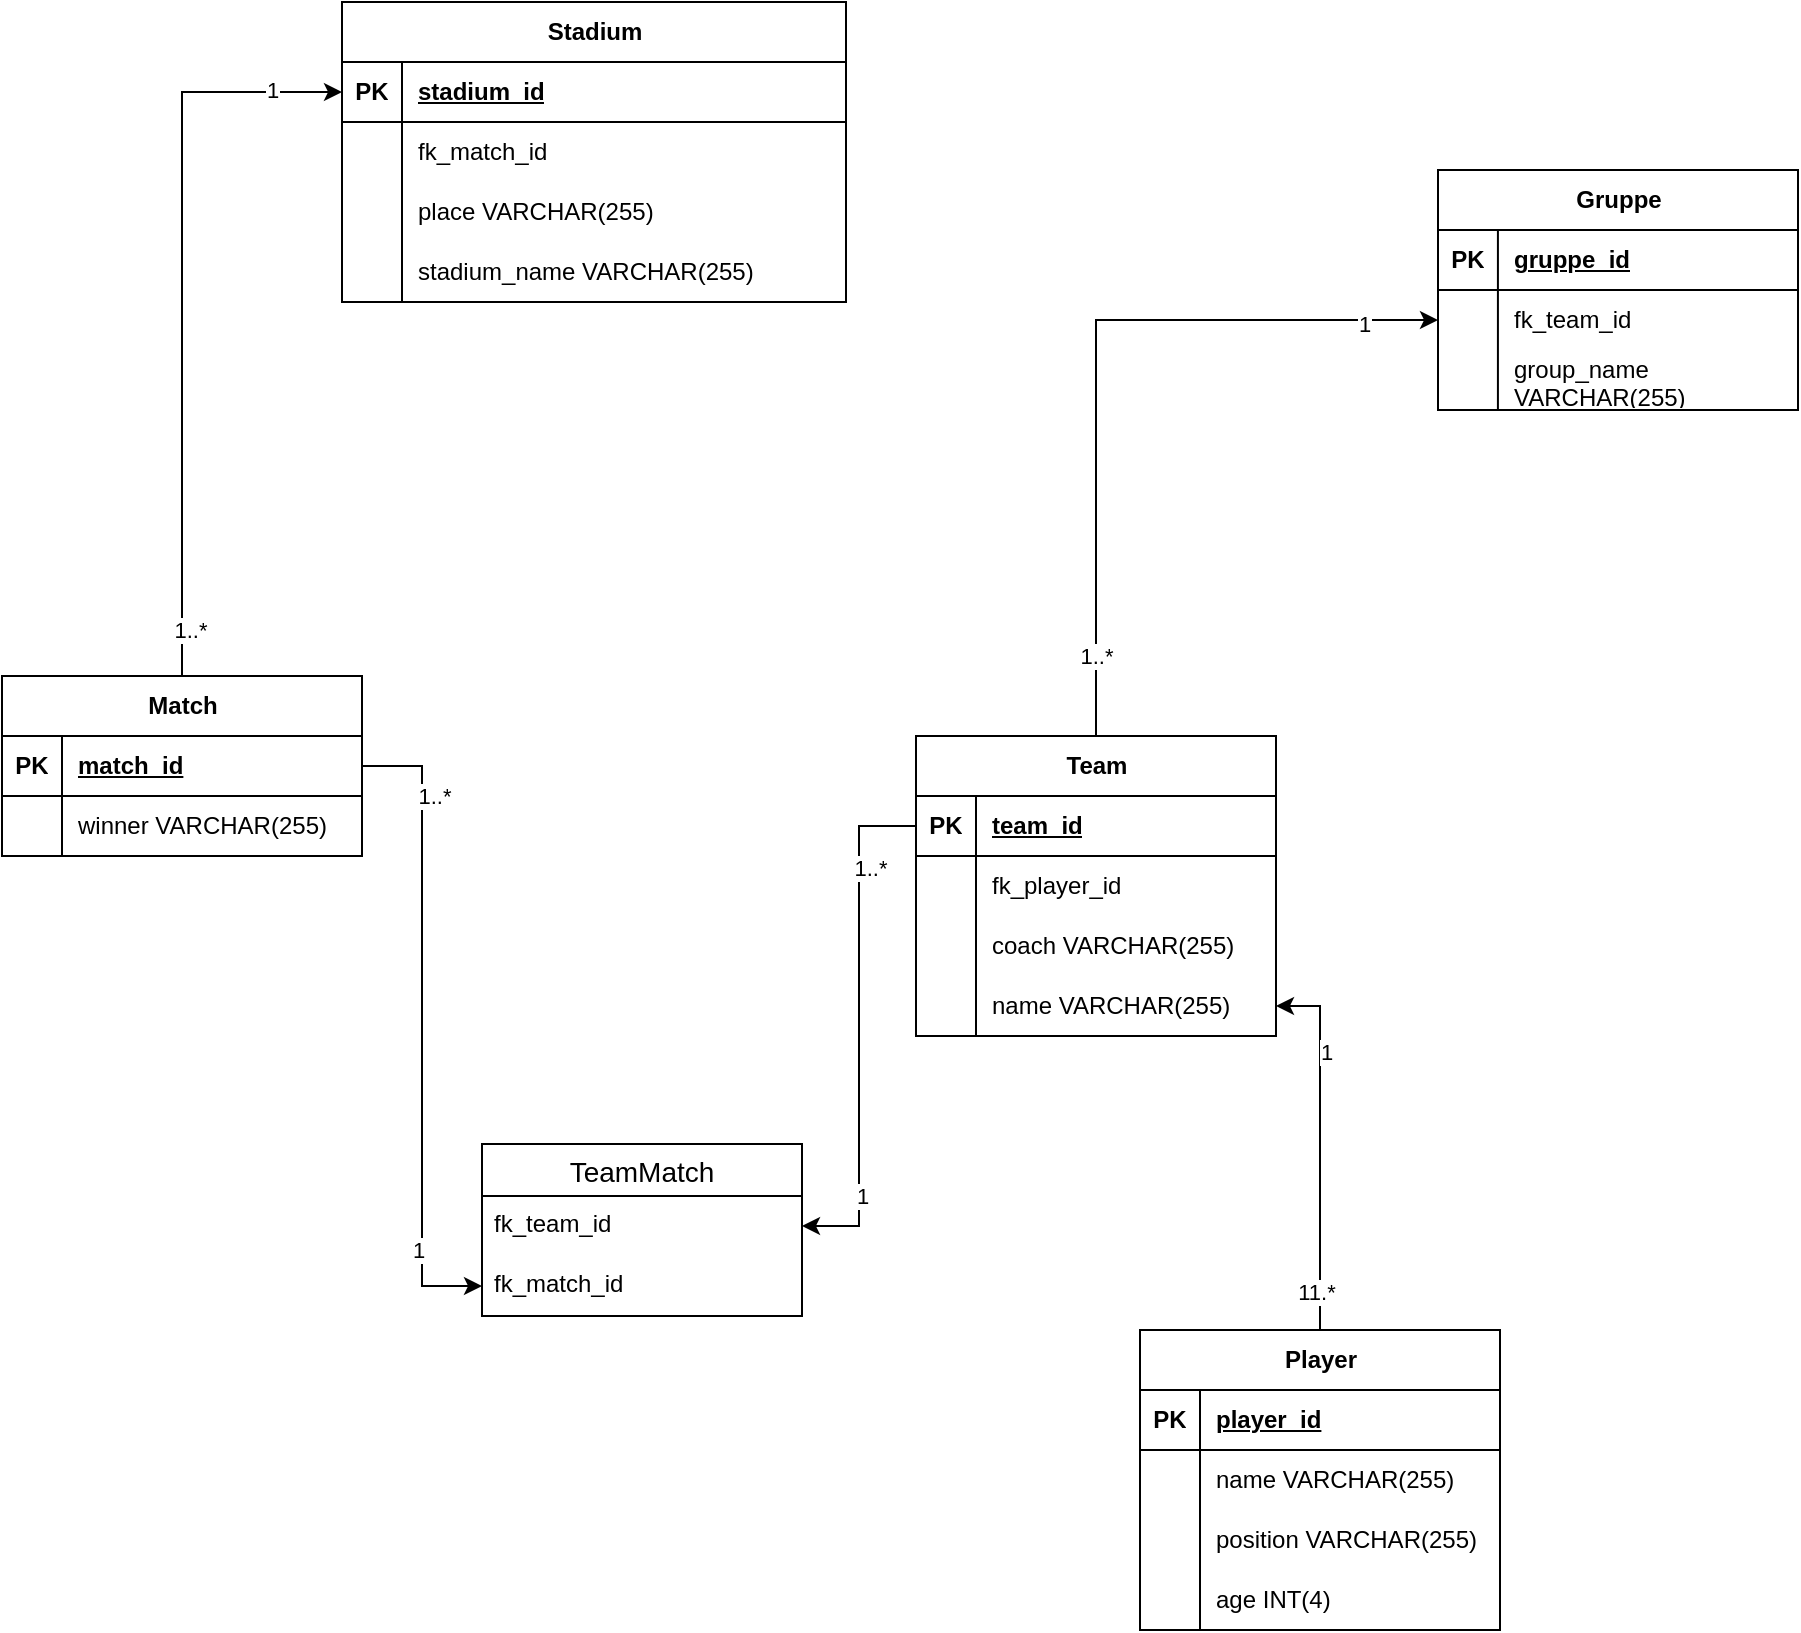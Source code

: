 <mxfile version="24.6.4" type="device">
  <diagram name="Seite-1" id="gtssLgWFknGZqNVbIbdd">
    <mxGraphModel dx="2261" dy="892" grid="0" gridSize="10" guides="1" tooltips="1" connect="1" arrows="1" fold="1" page="1" pageScale="1" pageWidth="827" pageHeight="1169" math="0" shadow="0">
      <root>
        <mxCell id="0" />
        <mxCell id="1" parent="0" />
        <mxCell id="5WBxHAJdHfS5ykSwd_su-1" style="edgeStyle=orthogonalEdgeStyle;rounded=0;orthogonalLoop=1;jettySize=auto;html=1;exitX=0.5;exitY=0;exitDx=0;exitDy=0;entryX=1;entryY=0.5;entryDx=0;entryDy=0;" edge="1" parent="1" source="5WBxHAJdHfS5ykSwd_su-4" target="5WBxHAJdHfS5ykSwd_su-48">
          <mxGeometry relative="1" as="geometry" />
        </mxCell>
        <mxCell id="5WBxHAJdHfS5ykSwd_su-2" value="1" style="edgeLabel;html=1;align=center;verticalAlign=middle;resizable=0;points=[];" vertex="1" connectable="0" parent="5WBxHAJdHfS5ykSwd_su-1">
          <mxGeometry x="0.509" y="-3" relative="1" as="geometry">
            <mxPoint as="offset" />
          </mxGeometry>
        </mxCell>
        <mxCell id="5WBxHAJdHfS5ykSwd_su-3" value="11.*" style="edgeLabel;html=1;align=center;verticalAlign=middle;resizable=0;points=[];" vertex="1" connectable="0" parent="5WBxHAJdHfS5ykSwd_su-1">
          <mxGeometry x="-0.792" y="2" relative="1" as="geometry">
            <mxPoint as="offset" />
          </mxGeometry>
        </mxCell>
        <mxCell id="5WBxHAJdHfS5ykSwd_su-4" value="Player" style="shape=table;startSize=30;container=1;collapsible=1;childLayout=tableLayout;fixedRows=1;rowLines=0;fontStyle=1;align=center;resizeLast=1;html=1;" vertex="1" parent="1">
          <mxGeometry x="552" y="741" width="180" height="150" as="geometry" />
        </mxCell>
        <mxCell id="5WBxHAJdHfS5ykSwd_su-5" value="" style="shape=tableRow;horizontal=0;startSize=0;swimlaneHead=0;swimlaneBody=0;fillColor=none;collapsible=0;dropTarget=0;points=[[0,0.5],[1,0.5]];portConstraint=eastwest;top=0;left=0;right=0;bottom=1;" vertex="1" parent="5WBxHAJdHfS5ykSwd_su-4">
          <mxGeometry y="30" width="180" height="30" as="geometry" />
        </mxCell>
        <mxCell id="5WBxHAJdHfS5ykSwd_su-6" value="PK" style="shape=partialRectangle;connectable=0;fillColor=none;top=0;left=0;bottom=0;right=0;fontStyle=1;overflow=hidden;whiteSpace=wrap;html=1;" vertex="1" parent="5WBxHAJdHfS5ykSwd_su-5">
          <mxGeometry width="30" height="30" as="geometry">
            <mxRectangle width="30" height="30" as="alternateBounds" />
          </mxGeometry>
        </mxCell>
        <mxCell id="5WBxHAJdHfS5ykSwd_su-7" value="player_id" style="shape=partialRectangle;connectable=0;fillColor=none;top=0;left=0;bottom=0;right=0;align=left;spacingLeft=6;fontStyle=5;overflow=hidden;whiteSpace=wrap;html=1;" vertex="1" parent="5WBxHAJdHfS5ykSwd_su-5">
          <mxGeometry x="30" width="150" height="30" as="geometry">
            <mxRectangle width="150" height="30" as="alternateBounds" />
          </mxGeometry>
        </mxCell>
        <mxCell id="5WBxHAJdHfS5ykSwd_su-8" value="" style="shape=tableRow;horizontal=0;startSize=0;swimlaneHead=0;swimlaneBody=0;fillColor=none;collapsible=0;dropTarget=0;points=[[0,0.5],[1,0.5]];portConstraint=eastwest;top=0;left=0;right=0;bottom=0;" vertex="1" parent="5WBxHAJdHfS5ykSwd_su-4">
          <mxGeometry y="60" width="180" height="30" as="geometry" />
        </mxCell>
        <mxCell id="5WBxHAJdHfS5ykSwd_su-9" value="" style="shape=partialRectangle;connectable=0;fillColor=none;top=0;left=0;bottom=0;right=0;editable=1;overflow=hidden;whiteSpace=wrap;html=1;" vertex="1" parent="5WBxHAJdHfS5ykSwd_su-8">
          <mxGeometry width="30" height="30" as="geometry">
            <mxRectangle width="30" height="30" as="alternateBounds" />
          </mxGeometry>
        </mxCell>
        <mxCell id="5WBxHAJdHfS5ykSwd_su-10" value="name VARCHAR(255)" style="shape=partialRectangle;connectable=0;fillColor=none;top=0;left=0;bottom=0;right=0;align=left;spacingLeft=6;overflow=hidden;whiteSpace=wrap;html=1;" vertex="1" parent="5WBxHAJdHfS5ykSwd_su-8">
          <mxGeometry x="30" width="150" height="30" as="geometry">
            <mxRectangle width="150" height="30" as="alternateBounds" />
          </mxGeometry>
        </mxCell>
        <mxCell id="5WBxHAJdHfS5ykSwd_su-11" value="" style="shape=tableRow;horizontal=0;startSize=0;swimlaneHead=0;swimlaneBody=0;fillColor=none;collapsible=0;dropTarget=0;points=[[0,0.5],[1,0.5]];portConstraint=eastwest;top=0;left=0;right=0;bottom=0;" vertex="1" parent="5WBxHAJdHfS5ykSwd_su-4">
          <mxGeometry y="90" width="180" height="30" as="geometry" />
        </mxCell>
        <mxCell id="5WBxHAJdHfS5ykSwd_su-12" value="" style="shape=partialRectangle;connectable=0;fillColor=none;top=0;left=0;bottom=0;right=0;editable=1;overflow=hidden;whiteSpace=wrap;html=1;" vertex="1" parent="5WBxHAJdHfS5ykSwd_su-11">
          <mxGeometry width="30" height="30" as="geometry">
            <mxRectangle width="30" height="30" as="alternateBounds" />
          </mxGeometry>
        </mxCell>
        <mxCell id="5WBxHAJdHfS5ykSwd_su-13" value="position VARCHAR(255)" style="shape=partialRectangle;connectable=0;fillColor=none;top=0;left=0;bottom=0;right=0;align=left;spacingLeft=6;overflow=hidden;whiteSpace=wrap;html=1;" vertex="1" parent="5WBxHAJdHfS5ykSwd_su-11">
          <mxGeometry x="30" width="150" height="30" as="geometry">
            <mxRectangle width="150" height="30" as="alternateBounds" />
          </mxGeometry>
        </mxCell>
        <mxCell id="5WBxHAJdHfS5ykSwd_su-76" style="shape=tableRow;horizontal=0;startSize=0;swimlaneHead=0;swimlaneBody=0;fillColor=none;collapsible=0;dropTarget=0;points=[[0,0.5],[1,0.5]];portConstraint=eastwest;top=0;left=0;right=0;bottom=0;" vertex="1" parent="5WBxHAJdHfS5ykSwd_su-4">
          <mxGeometry y="120" width="180" height="30" as="geometry" />
        </mxCell>
        <mxCell id="5WBxHAJdHfS5ykSwd_su-77" style="shape=partialRectangle;connectable=0;fillColor=none;top=0;left=0;bottom=0;right=0;editable=1;overflow=hidden;whiteSpace=wrap;html=1;" vertex="1" parent="5WBxHAJdHfS5ykSwd_su-76">
          <mxGeometry width="30" height="30" as="geometry">
            <mxRectangle width="30" height="30" as="alternateBounds" />
          </mxGeometry>
        </mxCell>
        <mxCell id="5WBxHAJdHfS5ykSwd_su-78" value="age INT(4)" style="shape=partialRectangle;connectable=0;fillColor=none;top=0;left=0;bottom=0;right=0;align=left;spacingLeft=6;overflow=hidden;whiteSpace=wrap;html=1;" vertex="1" parent="5WBxHAJdHfS5ykSwd_su-76">
          <mxGeometry x="30" width="150" height="30" as="geometry">
            <mxRectangle width="150" height="30" as="alternateBounds" />
          </mxGeometry>
        </mxCell>
        <mxCell id="5WBxHAJdHfS5ykSwd_su-14" value="Gruppe" style="shape=table;startSize=30;container=1;collapsible=1;childLayout=tableLayout;fixedRows=1;rowLines=0;fontStyle=1;align=center;resizeLast=1;html=1;" vertex="1" parent="1">
          <mxGeometry x="701" y="161" width="180" height="120" as="geometry" />
        </mxCell>
        <mxCell id="5WBxHAJdHfS5ykSwd_su-15" value="" style="shape=tableRow;horizontal=0;startSize=0;swimlaneHead=0;swimlaneBody=0;fillColor=none;collapsible=0;dropTarget=0;points=[[0,0.5],[1,0.5]];portConstraint=eastwest;top=0;left=0;right=0;bottom=1;" vertex="1" parent="5WBxHAJdHfS5ykSwd_su-14">
          <mxGeometry y="30" width="180" height="30" as="geometry" />
        </mxCell>
        <mxCell id="5WBxHAJdHfS5ykSwd_su-16" value="PK" style="shape=partialRectangle;connectable=0;fillColor=none;top=0;left=0;bottom=0;right=0;fontStyle=1;overflow=hidden;whiteSpace=wrap;html=1;" vertex="1" parent="5WBxHAJdHfS5ykSwd_su-15">
          <mxGeometry width="29.958" height="30" as="geometry">
            <mxRectangle width="29.958" height="30" as="alternateBounds" />
          </mxGeometry>
        </mxCell>
        <mxCell id="5WBxHAJdHfS5ykSwd_su-17" value="gruppe_id" style="shape=partialRectangle;connectable=0;fillColor=none;top=0;left=0;bottom=0;right=0;align=left;spacingLeft=6;fontStyle=5;overflow=hidden;whiteSpace=wrap;html=1;" vertex="1" parent="5WBxHAJdHfS5ykSwd_su-15">
          <mxGeometry x="29.958" width="150.042" height="30" as="geometry">
            <mxRectangle width="150.042" height="30" as="alternateBounds" />
          </mxGeometry>
        </mxCell>
        <mxCell id="5WBxHAJdHfS5ykSwd_su-18" value="" style="shape=tableRow;horizontal=0;startSize=0;swimlaneHead=0;swimlaneBody=0;fillColor=none;collapsible=0;dropTarget=0;points=[[0,0.5],[1,0.5]];portConstraint=eastwest;top=0;left=0;right=0;bottom=0;" vertex="1" parent="5WBxHAJdHfS5ykSwd_su-14">
          <mxGeometry y="60" width="180" height="30" as="geometry" />
        </mxCell>
        <mxCell id="5WBxHAJdHfS5ykSwd_su-19" value="" style="shape=partialRectangle;connectable=0;fillColor=none;top=0;left=0;bottom=0;right=0;editable=1;overflow=hidden;whiteSpace=wrap;html=1;" vertex="1" parent="5WBxHAJdHfS5ykSwd_su-18">
          <mxGeometry width="29.958" height="30" as="geometry">
            <mxRectangle width="29.958" height="30" as="alternateBounds" />
          </mxGeometry>
        </mxCell>
        <mxCell id="5WBxHAJdHfS5ykSwd_su-20" value="fk_team_id" style="shape=partialRectangle;connectable=0;fillColor=none;top=0;left=0;bottom=0;right=0;align=left;spacingLeft=6;overflow=hidden;whiteSpace=wrap;html=1;" vertex="1" parent="5WBxHAJdHfS5ykSwd_su-18">
          <mxGeometry x="29.958" width="150.042" height="30" as="geometry">
            <mxRectangle width="150.042" height="30" as="alternateBounds" />
          </mxGeometry>
        </mxCell>
        <mxCell id="5WBxHAJdHfS5ykSwd_su-21" style="shape=tableRow;horizontal=0;startSize=0;swimlaneHead=0;swimlaneBody=0;fillColor=none;collapsible=0;dropTarget=0;points=[[0,0.5],[1,0.5]];portConstraint=eastwest;top=0;left=0;right=0;bottom=0;" vertex="1" parent="5WBxHAJdHfS5ykSwd_su-14">
          <mxGeometry y="90" width="180" height="30" as="geometry" />
        </mxCell>
        <mxCell id="5WBxHAJdHfS5ykSwd_su-22" style="shape=partialRectangle;connectable=0;fillColor=none;top=0;left=0;bottom=0;right=0;editable=1;overflow=hidden;whiteSpace=wrap;html=1;" vertex="1" parent="5WBxHAJdHfS5ykSwd_su-21">
          <mxGeometry width="29.958" height="30" as="geometry">
            <mxRectangle width="29.958" height="30" as="alternateBounds" />
          </mxGeometry>
        </mxCell>
        <mxCell id="5WBxHAJdHfS5ykSwd_su-23" value="group_&lt;span style=&quot;background-color: initial;&quot;&gt;name VARCHAR(255)&lt;/span&gt;" style="shape=partialRectangle;connectable=0;fillColor=none;top=0;left=0;bottom=0;right=0;align=left;spacingLeft=6;overflow=hidden;whiteSpace=wrap;html=1;" vertex="1" parent="5WBxHAJdHfS5ykSwd_su-21">
          <mxGeometry x="29.958" width="150.042" height="30" as="geometry">
            <mxRectangle width="150.042" height="30" as="alternateBounds" />
          </mxGeometry>
        </mxCell>
        <mxCell id="5WBxHAJdHfS5ykSwd_su-24" style="edgeStyle=orthogonalEdgeStyle;rounded=0;orthogonalLoop=1;jettySize=auto;html=1;exitX=0.5;exitY=0;exitDx=0;exitDy=0;entryX=0;entryY=0.5;entryDx=0;entryDy=0;" edge="1" parent="1" source="5WBxHAJdHfS5ykSwd_su-28" target="5WBxHAJdHfS5ykSwd_su-52">
          <mxGeometry relative="1" as="geometry" />
        </mxCell>
        <mxCell id="5WBxHAJdHfS5ykSwd_su-25" value="1" style="edgeLabel;html=1;align=center;verticalAlign=middle;resizable=0;points=[];" vertex="1" connectable="0" parent="5WBxHAJdHfS5ykSwd_su-24">
          <mxGeometry x="-0.877" relative="1" as="geometry">
            <mxPoint as="offset" />
          </mxGeometry>
        </mxCell>
        <mxCell id="5WBxHAJdHfS5ykSwd_su-26" value="1" style="edgeLabel;html=1;align=center;verticalAlign=middle;resizable=0;points=[];" vertex="1" connectable="0" parent="5WBxHAJdHfS5ykSwd_su-24">
          <mxGeometry x="0.808" y="1" relative="1" as="geometry">
            <mxPoint as="offset" />
          </mxGeometry>
        </mxCell>
        <mxCell id="5WBxHAJdHfS5ykSwd_su-27" value="1..*" style="edgeLabel;html=1;align=center;verticalAlign=middle;resizable=0;points=[];" vertex="1" connectable="0" parent="5WBxHAJdHfS5ykSwd_su-24">
          <mxGeometry x="-0.877" y="-4" relative="1" as="geometry">
            <mxPoint as="offset" />
          </mxGeometry>
        </mxCell>
        <mxCell id="5WBxHAJdHfS5ykSwd_su-28" value="Match" style="shape=table;startSize=30;container=1;collapsible=1;childLayout=tableLayout;fixedRows=1;rowLines=0;fontStyle=1;align=center;resizeLast=1;html=1;" vertex="1" parent="1">
          <mxGeometry x="-17" y="414" width="180" height="90" as="geometry" />
        </mxCell>
        <mxCell id="5WBxHAJdHfS5ykSwd_su-29" value="" style="shape=tableRow;horizontal=0;startSize=0;swimlaneHead=0;swimlaneBody=0;fillColor=none;collapsible=0;dropTarget=0;points=[[0,0.5],[1,0.5]];portConstraint=eastwest;top=0;left=0;right=0;bottom=1;" vertex="1" parent="5WBxHAJdHfS5ykSwd_su-28">
          <mxGeometry y="30" width="180" height="30" as="geometry" />
        </mxCell>
        <mxCell id="5WBxHAJdHfS5ykSwd_su-30" value="PK" style="shape=partialRectangle;connectable=0;fillColor=none;top=0;left=0;bottom=0;right=0;fontStyle=1;overflow=hidden;whiteSpace=wrap;html=1;" vertex="1" parent="5WBxHAJdHfS5ykSwd_su-29">
          <mxGeometry width="30" height="30" as="geometry">
            <mxRectangle width="30" height="30" as="alternateBounds" />
          </mxGeometry>
        </mxCell>
        <mxCell id="5WBxHAJdHfS5ykSwd_su-31" value="match_id" style="shape=partialRectangle;connectable=0;fillColor=none;top=0;left=0;bottom=0;right=0;align=left;spacingLeft=6;fontStyle=5;overflow=hidden;whiteSpace=wrap;html=1;" vertex="1" parent="5WBxHAJdHfS5ykSwd_su-29">
          <mxGeometry x="30" width="150" height="30" as="geometry">
            <mxRectangle width="150" height="30" as="alternateBounds" />
          </mxGeometry>
        </mxCell>
        <mxCell id="5WBxHAJdHfS5ykSwd_su-32" value="" style="shape=tableRow;horizontal=0;startSize=0;swimlaneHead=0;swimlaneBody=0;fillColor=none;collapsible=0;dropTarget=0;points=[[0,0.5],[1,0.5]];portConstraint=eastwest;top=0;left=0;right=0;bottom=0;" vertex="1" parent="5WBxHAJdHfS5ykSwd_su-28">
          <mxGeometry y="60" width="180" height="30" as="geometry" />
        </mxCell>
        <mxCell id="5WBxHAJdHfS5ykSwd_su-33" value="" style="shape=partialRectangle;connectable=0;fillColor=none;top=0;left=0;bottom=0;right=0;editable=1;overflow=hidden;whiteSpace=wrap;html=1;" vertex="1" parent="5WBxHAJdHfS5ykSwd_su-32">
          <mxGeometry width="30" height="30" as="geometry">
            <mxRectangle width="30" height="30" as="alternateBounds" />
          </mxGeometry>
        </mxCell>
        <mxCell id="5WBxHAJdHfS5ykSwd_su-34" value="winner VARCHAR(255)" style="shape=partialRectangle;connectable=0;fillColor=none;top=0;left=0;bottom=0;right=0;align=left;spacingLeft=6;overflow=hidden;whiteSpace=wrap;html=1;" vertex="1" parent="5WBxHAJdHfS5ykSwd_su-32">
          <mxGeometry x="30" width="150" height="30" as="geometry">
            <mxRectangle width="150" height="30" as="alternateBounds" />
          </mxGeometry>
        </mxCell>
        <mxCell id="5WBxHAJdHfS5ykSwd_su-35" style="edgeStyle=orthogonalEdgeStyle;rounded=0;orthogonalLoop=1;jettySize=auto;html=1;exitX=0.5;exitY=0;exitDx=0;exitDy=0;entryX=0;entryY=0.5;entryDx=0;entryDy=0;" edge="1" parent="1" source="5WBxHAJdHfS5ykSwd_su-38" target="5WBxHAJdHfS5ykSwd_su-18">
          <mxGeometry relative="1" as="geometry" />
        </mxCell>
        <mxCell id="5WBxHAJdHfS5ykSwd_su-36" value="1..*" style="edgeLabel;html=1;align=center;verticalAlign=middle;resizable=0;points=[];" vertex="1" connectable="0" parent="5WBxHAJdHfS5ykSwd_su-35">
          <mxGeometry x="-0.79" relative="1" as="geometry">
            <mxPoint as="offset" />
          </mxGeometry>
        </mxCell>
        <mxCell id="5WBxHAJdHfS5ykSwd_su-37" value="1" style="edgeLabel;html=1;align=center;verticalAlign=middle;resizable=0;points=[];" vertex="1" connectable="0" parent="5WBxHAJdHfS5ykSwd_su-35">
          <mxGeometry x="0.806" y="-2" relative="1" as="geometry">
            <mxPoint as="offset" />
          </mxGeometry>
        </mxCell>
        <mxCell id="5WBxHAJdHfS5ykSwd_su-38" value="Team" style="shape=table;startSize=30;container=1;collapsible=1;childLayout=tableLayout;fixedRows=1;rowLines=0;fontStyle=1;align=center;resizeLast=1;html=1;" vertex="1" parent="1">
          <mxGeometry x="440" y="444" width="180" height="150" as="geometry" />
        </mxCell>
        <mxCell id="5WBxHAJdHfS5ykSwd_su-39" value="" style="shape=tableRow;horizontal=0;startSize=0;swimlaneHead=0;swimlaneBody=0;fillColor=none;collapsible=0;dropTarget=0;points=[[0,0.5],[1,0.5]];portConstraint=eastwest;top=0;left=0;right=0;bottom=1;" vertex="1" parent="5WBxHAJdHfS5ykSwd_su-38">
          <mxGeometry y="30" width="180" height="30" as="geometry" />
        </mxCell>
        <mxCell id="5WBxHAJdHfS5ykSwd_su-40" value="PK" style="shape=partialRectangle;connectable=0;fillColor=none;top=0;left=0;bottom=0;right=0;fontStyle=1;overflow=hidden;whiteSpace=wrap;html=1;" vertex="1" parent="5WBxHAJdHfS5ykSwd_su-39">
          <mxGeometry width="30" height="30" as="geometry">
            <mxRectangle width="30" height="30" as="alternateBounds" />
          </mxGeometry>
        </mxCell>
        <mxCell id="5WBxHAJdHfS5ykSwd_su-41" value="team_id" style="shape=partialRectangle;connectable=0;fillColor=none;top=0;left=0;bottom=0;right=0;align=left;spacingLeft=6;fontStyle=5;overflow=hidden;whiteSpace=wrap;html=1;" vertex="1" parent="5WBxHAJdHfS5ykSwd_su-39">
          <mxGeometry x="30" width="150" height="30" as="geometry">
            <mxRectangle width="150" height="30" as="alternateBounds" />
          </mxGeometry>
        </mxCell>
        <mxCell id="5WBxHAJdHfS5ykSwd_su-42" style="shape=tableRow;horizontal=0;startSize=0;swimlaneHead=0;swimlaneBody=0;fillColor=none;collapsible=0;dropTarget=0;points=[[0,0.5],[1,0.5]];portConstraint=eastwest;top=0;left=0;right=0;bottom=0;" vertex="1" parent="5WBxHAJdHfS5ykSwd_su-38">
          <mxGeometry y="60" width="180" height="30" as="geometry" />
        </mxCell>
        <mxCell id="5WBxHAJdHfS5ykSwd_su-43" style="shape=partialRectangle;connectable=0;fillColor=none;top=0;left=0;bottom=0;right=0;editable=1;overflow=hidden;whiteSpace=wrap;html=1;" vertex="1" parent="5WBxHAJdHfS5ykSwd_su-42">
          <mxGeometry width="30" height="30" as="geometry">
            <mxRectangle width="30" height="30" as="alternateBounds" />
          </mxGeometry>
        </mxCell>
        <mxCell id="5WBxHAJdHfS5ykSwd_su-44" value="fk_player_id" style="shape=partialRectangle;connectable=0;fillColor=none;top=0;left=0;bottom=0;right=0;align=left;spacingLeft=6;overflow=hidden;whiteSpace=wrap;html=1;" vertex="1" parent="5WBxHAJdHfS5ykSwd_su-42">
          <mxGeometry x="30" width="150" height="30" as="geometry">
            <mxRectangle width="150" height="30" as="alternateBounds" />
          </mxGeometry>
        </mxCell>
        <mxCell id="5WBxHAJdHfS5ykSwd_su-45" value="" style="shape=tableRow;horizontal=0;startSize=0;swimlaneHead=0;swimlaneBody=0;fillColor=none;collapsible=0;dropTarget=0;points=[[0,0.5],[1,0.5]];portConstraint=eastwest;top=0;left=0;right=0;bottom=0;" vertex="1" parent="5WBxHAJdHfS5ykSwd_su-38">
          <mxGeometry y="90" width="180" height="30" as="geometry" />
        </mxCell>
        <mxCell id="5WBxHAJdHfS5ykSwd_su-46" value="" style="shape=partialRectangle;connectable=0;fillColor=none;top=0;left=0;bottom=0;right=0;editable=1;overflow=hidden;whiteSpace=wrap;html=1;" vertex="1" parent="5WBxHAJdHfS5ykSwd_su-45">
          <mxGeometry width="30" height="30" as="geometry">
            <mxRectangle width="30" height="30" as="alternateBounds" />
          </mxGeometry>
        </mxCell>
        <mxCell id="5WBxHAJdHfS5ykSwd_su-47" value="coach VARCHAR(255)" style="shape=partialRectangle;connectable=0;fillColor=none;top=0;left=0;bottom=0;right=0;align=left;spacingLeft=6;overflow=hidden;whiteSpace=wrap;html=1;" vertex="1" parent="5WBxHAJdHfS5ykSwd_su-45">
          <mxGeometry x="30" width="150" height="30" as="geometry">
            <mxRectangle width="150" height="30" as="alternateBounds" />
          </mxGeometry>
        </mxCell>
        <mxCell id="5WBxHAJdHfS5ykSwd_su-48" value="" style="shape=tableRow;horizontal=0;startSize=0;swimlaneHead=0;swimlaneBody=0;fillColor=none;collapsible=0;dropTarget=0;points=[[0,0.5],[1,0.5]];portConstraint=eastwest;top=0;left=0;right=0;bottom=0;" vertex="1" parent="5WBxHAJdHfS5ykSwd_su-38">
          <mxGeometry y="120" width="180" height="30" as="geometry" />
        </mxCell>
        <mxCell id="5WBxHAJdHfS5ykSwd_su-49" value="" style="shape=partialRectangle;connectable=0;fillColor=none;top=0;left=0;bottom=0;right=0;editable=1;overflow=hidden;whiteSpace=wrap;html=1;" vertex="1" parent="5WBxHAJdHfS5ykSwd_su-48">
          <mxGeometry width="30" height="30" as="geometry">
            <mxRectangle width="30" height="30" as="alternateBounds" />
          </mxGeometry>
        </mxCell>
        <mxCell id="5WBxHAJdHfS5ykSwd_su-50" value="name VARCHAR(255)" style="shape=partialRectangle;connectable=0;fillColor=none;top=0;left=0;bottom=0;right=0;align=left;spacingLeft=6;overflow=hidden;whiteSpace=wrap;html=1;" vertex="1" parent="5WBxHAJdHfS5ykSwd_su-48">
          <mxGeometry x="30" width="150" height="30" as="geometry">
            <mxRectangle width="150" height="30" as="alternateBounds" />
          </mxGeometry>
        </mxCell>
        <mxCell id="5WBxHAJdHfS5ykSwd_su-51" value="Stadium" style="shape=table;startSize=30;container=1;collapsible=1;childLayout=tableLayout;fixedRows=1;rowLines=0;fontStyle=1;align=center;resizeLast=1;html=1;" vertex="1" parent="1">
          <mxGeometry x="153" y="77" width="252" height="150" as="geometry" />
        </mxCell>
        <mxCell id="5WBxHAJdHfS5ykSwd_su-52" value="" style="shape=tableRow;horizontal=0;startSize=0;swimlaneHead=0;swimlaneBody=0;fillColor=none;collapsible=0;dropTarget=0;points=[[0,0.5],[1,0.5]];portConstraint=eastwest;top=0;left=0;right=0;bottom=1;" vertex="1" parent="5WBxHAJdHfS5ykSwd_su-51">
          <mxGeometry y="30" width="252" height="30" as="geometry" />
        </mxCell>
        <mxCell id="5WBxHAJdHfS5ykSwd_su-53" value="PK" style="shape=partialRectangle;connectable=0;fillColor=none;top=0;left=0;bottom=0;right=0;fontStyle=1;overflow=hidden;whiteSpace=wrap;html=1;" vertex="1" parent="5WBxHAJdHfS5ykSwd_su-52">
          <mxGeometry width="30" height="30" as="geometry">
            <mxRectangle width="30" height="30" as="alternateBounds" />
          </mxGeometry>
        </mxCell>
        <mxCell id="5WBxHAJdHfS5ykSwd_su-54" value="stadium_id" style="shape=partialRectangle;connectable=0;fillColor=none;top=0;left=0;bottom=0;right=0;align=left;spacingLeft=6;fontStyle=5;overflow=hidden;whiteSpace=wrap;html=1;" vertex="1" parent="5WBxHAJdHfS5ykSwd_su-52">
          <mxGeometry x="30" width="222" height="30" as="geometry">
            <mxRectangle width="222" height="30" as="alternateBounds" />
          </mxGeometry>
        </mxCell>
        <mxCell id="5WBxHAJdHfS5ykSwd_su-55" style="shape=tableRow;horizontal=0;startSize=0;swimlaneHead=0;swimlaneBody=0;fillColor=none;collapsible=0;dropTarget=0;points=[[0,0.5],[1,0.5]];portConstraint=eastwest;top=0;left=0;right=0;bottom=0;" vertex="1" parent="5WBxHAJdHfS5ykSwd_su-51">
          <mxGeometry y="60" width="252" height="30" as="geometry" />
        </mxCell>
        <mxCell id="5WBxHAJdHfS5ykSwd_su-56" style="shape=partialRectangle;connectable=0;fillColor=none;top=0;left=0;bottom=0;right=0;editable=1;overflow=hidden;whiteSpace=wrap;html=1;" vertex="1" parent="5WBxHAJdHfS5ykSwd_su-55">
          <mxGeometry width="30" height="30" as="geometry">
            <mxRectangle width="30" height="30" as="alternateBounds" />
          </mxGeometry>
        </mxCell>
        <mxCell id="5WBxHAJdHfS5ykSwd_su-57" value="fk_match_id" style="shape=partialRectangle;connectable=0;fillColor=none;top=0;left=0;bottom=0;right=0;align=left;spacingLeft=6;overflow=hidden;whiteSpace=wrap;html=1;" vertex="1" parent="5WBxHAJdHfS5ykSwd_su-55">
          <mxGeometry x="30" width="222" height="30" as="geometry">
            <mxRectangle width="222" height="30" as="alternateBounds" />
          </mxGeometry>
        </mxCell>
        <mxCell id="5WBxHAJdHfS5ykSwd_su-58" value="" style="shape=tableRow;horizontal=0;startSize=0;swimlaneHead=0;swimlaneBody=0;fillColor=none;collapsible=0;dropTarget=0;points=[[0,0.5],[1,0.5]];portConstraint=eastwest;top=0;left=0;right=0;bottom=0;" vertex="1" parent="5WBxHAJdHfS5ykSwd_su-51">
          <mxGeometry y="90" width="252" height="30" as="geometry" />
        </mxCell>
        <mxCell id="5WBxHAJdHfS5ykSwd_su-59" value="" style="shape=partialRectangle;connectable=0;fillColor=none;top=0;left=0;bottom=0;right=0;editable=1;overflow=hidden;whiteSpace=wrap;html=1;" vertex="1" parent="5WBxHAJdHfS5ykSwd_su-58">
          <mxGeometry width="30" height="30" as="geometry">
            <mxRectangle width="30" height="30" as="alternateBounds" />
          </mxGeometry>
        </mxCell>
        <mxCell id="5WBxHAJdHfS5ykSwd_su-60" value="place VARCHAR(255)" style="shape=partialRectangle;connectable=0;fillColor=none;top=0;left=0;bottom=0;right=0;align=left;spacingLeft=6;overflow=hidden;whiteSpace=wrap;html=1;" vertex="1" parent="5WBxHAJdHfS5ykSwd_su-58">
          <mxGeometry x="30" width="222" height="30" as="geometry">
            <mxRectangle width="222" height="30" as="alternateBounds" />
          </mxGeometry>
        </mxCell>
        <mxCell id="5WBxHAJdHfS5ykSwd_su-64" value="" style="shape=tableRow;horizontal=0;startSize=0;swimlaneHead=0;swimlaneBody=0;fillColor=none;collapsible=0;dropTarget=0;points=[[0,0.5],[1,0.5]];portConstraint=eastwest;top=0;left=0;right=0;bottom=0;" vertex="1" parent="5WBxHAJdHfS5ykSwd_su-51">
          <mxGeometry y="120" width="252" height="30" as="geometry" />
        </mxCell>
        <mxCell id="5WBxHAJdHfS5ykSwd_su-65" value="" style="shape=partialRectangle;connectable=0;fillColor=none;top=0;left=0;bottom=0;right=0;editable=1;overflow=hidden;whiteSpace=wrap;html=1;" vertex="1" parent="5WBxHAJdHfS5ykSwd_su-64">
          <mxGeometry width="30" height="30" as="geometry">
            <mxRectangle width="30" height="30" as="alternateBounds" />
          </mxGeometry>
        </mxCell>
        <mxCell id="5WBxHAJdHfS5ykSwd_su-66" value="stadium_name VARCHAR(255)" style="shape=partialRectangle;connectable=0;fillColor=none;top=0;left=0;bottom=0;right=0;align=left;spacingLeft=6;overflow=hidden;whiteSpace=wrap;html=1;" vertex="1" parent="5WBxHAJdHfS5ykSwd_su-64">
          <mxGeometry x="30" width="222" height="30" as="geometry">
            <mxRectangle width="222" height="30" as="alternateBounds" />
          </mxGeometry>
        </mxCell>
        <mxCell id="5WBxHAJdHfS5ykSwd_su-67" value="TeamMatch" style="swimlane;fontStyle=0;childLayout=stackLayout;horizontal=1;startSize=26;horizontalStack=0;resizeParent=1;resizeParentMax=0;resizeLast=0;collapsible=1;marginBottom=0;align=center;fontSize=14;" vertex="1" parent="1">
          <mxGeometry x="223" y="648" width="160" height="86" as="geometry" />
        </mxCell>
        <mxCell id="5WBxHAJdHfS5ykSwd_su-68" value="fk_team_id" style="text;strokeColor=none;fillColor=none;spacingLeft=4;spacingRight=4;overflow=hidden;rotatable=0;points=[[0,0.5],[1,0.5]];portConstraint=eastwest;fontSize=12;whiteSpace=wrap;html=1;" vertex="1" parent="5WBxHAJdHfS5ykSwd_su-67">
          <mxGeometry y="26" width="160" height="30" as="geometry" />
        </mxCell>
        <mxCell id="5WBxHAJdHfS5ykSwd_su-69" value="fk_match_id" style="text;strokeColor=none;fillColor=none;spacingLeft=4;spacingRight=4;overflow=hidden;rotatable=0;points=[[0,0.5],[1,0.5]];portConstraint=eastwest;fontSize=12;whiteSpace=wrap;html=1;" vertex="1" parent="5WBxHAJdHfS5ykSwd_su-67">
          <mxGeometry y="56" width="160" height="30" as="geometry" />
        </mxCell>
        <mxCell id="5WBxHAJdHfS5ykSwd_su-70" style="edgeStyle=orthogonalEdgeStyle;rounded=0;orthogonalLoop=1;jettySize=auto;html=1;exitX=1;exitY=0.5;exitDx=0;exitDy=0;entryX=0;entryY=0.5;entryDx=0;entryDy=0;" edge="1" parent="1" source="5WBxHAJdHfS5ykSwd_su-29" target="5WBxHAJdHfS5ykSwd_su-69">
          <mxGeometry relative="1" as="geometry" />
        </mxCell>
        <mxCell id="5WBxHAJdHfS5ykSwd_su-71" value="1" style="edgeLabel;html=1;align=center;verticalAlign=middle;resizable=0;points=[];" vertex="1" connectable="0" parent="5WBxHAJdHfS5ykSwd_su-70">
          <mxGeometry x="0.699" y="-2" relative="1" as="geometry">
            <mxPoint as="offset" />
          </mxGeometry>
        </mxCell>
        <mxCell id="5WBxHAJdHfS5ykSwd_su-72" value="1..*" style="edgeLabel;html=1;align=center;verticalAlign=middle;resizable=0;points=[];" vertex="1" connectable="0" parent="5WBxHAJdHfS5ykSwd_su-70">
          <mxGeometry x="-0.723" y="6" relative="1" as="geometry">
            <mxPoint as="offset" />
          </mxGeometry>
        </mxCell>
        <mxCell id="5WBxHAJdHfS5ykSwd_su-73" style="edgeStyle=orthogonalEdgeStyle;rounded=0;orthogonalLoop=1;jettySize=auto;html=1;exitX=0;exitY=0.5;exitDx=0;exitDy=0;entryX=1;entryY=0.5;entryDx=0;entryDy=0;" edge="1" parent="1" source="5WBxHAJdHfS5ykSwd_su-39" target="5WBxHAJdHfS5ykSwd_su-68">
          <mxGeometry relative="1" as="geometry" />
        </mxCell>
        <mxCell id="5WBxHAJdHfS5ykSwd_su-74" value="1" style="edgeLabel;html=1;align=center;verticalAlign=middle;resizable=0;points=[];" vertex="1" connectable="0" parent="5WBxHAJdHfS5ykSwd_su-73">
          <mxGeometry x="0.66" y="1" relative="1" as="geometry">
            <mxPoint as="offset" />
          </mxGeometry>
        </mxCell>
        <mxCell id="5WBxHAJdHfS5ykSwd_su-75" value="1..*" style="edgeLabel;html=1;align=center;verticalAlign=middle;resizable=0;points=[];" vertex="1" connectable="0" parent="5WBxHAJdHfS5ykSwd_su-73">
          <mxGeometry x="-0.617" y="5" relative="1" as="geometry">
            <mxPoint as="offset" />
          </mxGeometry>
        </mxCell>
      </root>
    </mxGraphModel>
  </diagram>
</mxfile>
